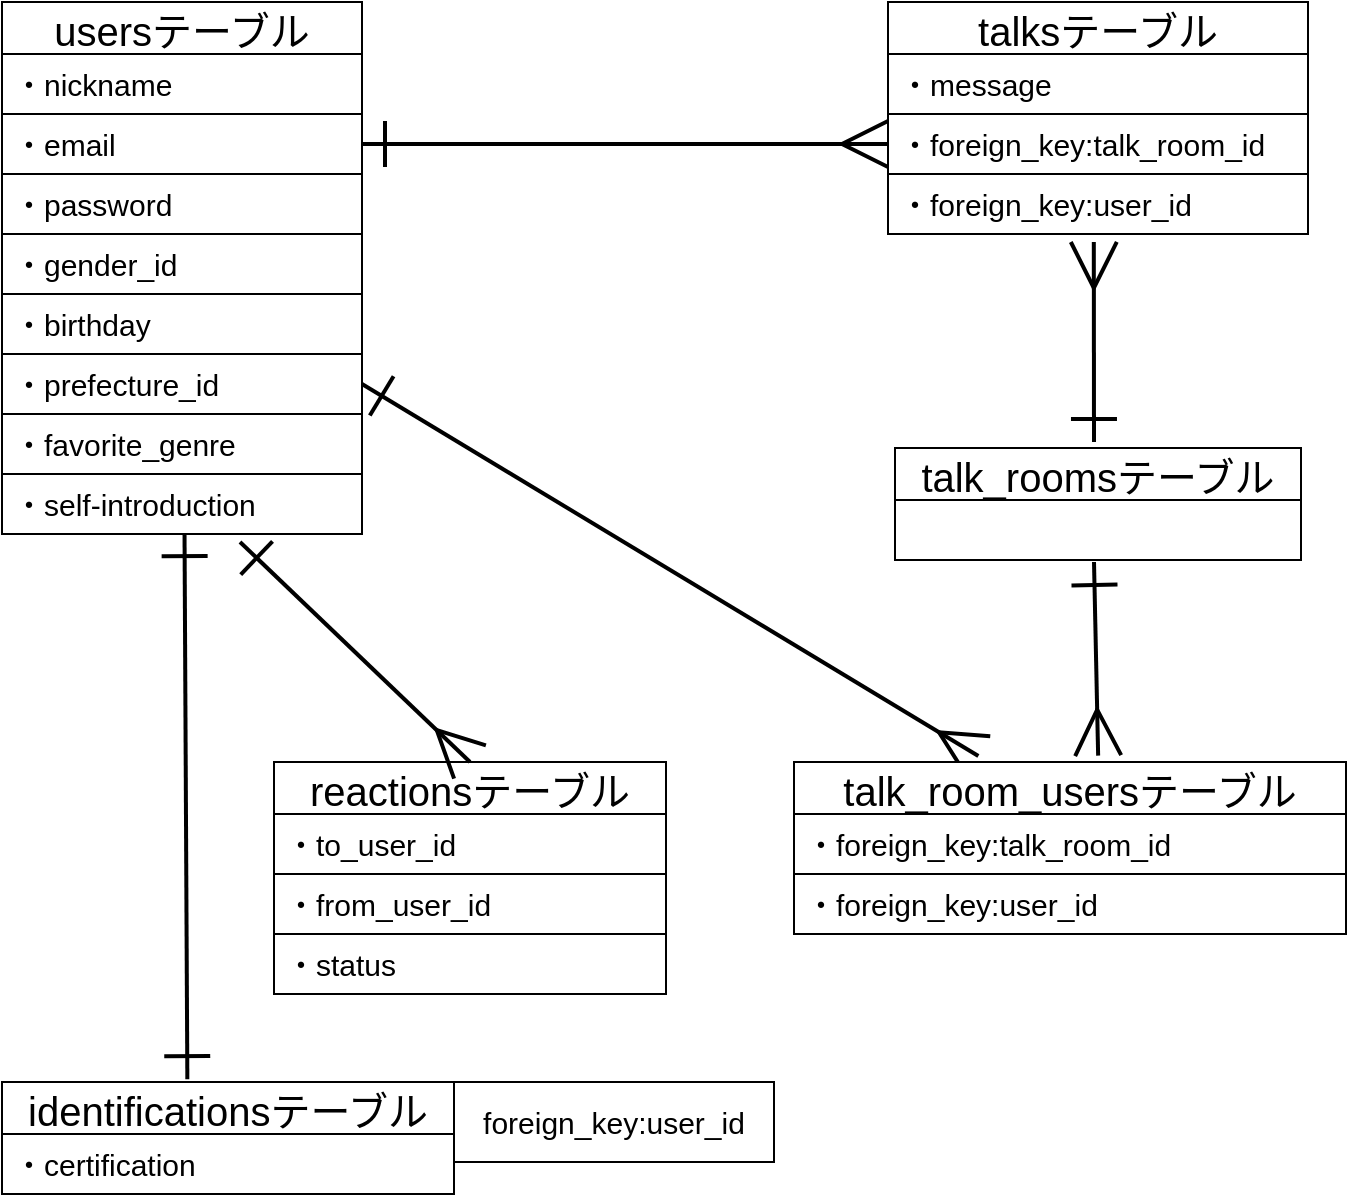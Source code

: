 <mxfile>
    <diagram id="h-Pm0C6oYF5b_Moe9M2z" name="ER図">
        <mxGraphModel dx="287" dy="528" grid="1" gridSize="10" guides="1" tooltips="1" connect="1" arrows="1" fold="1" page="1" pageScale="1" pageWidth="827" pageHeight="1169" math="0" shadow="0">
            <root>
                <mxCell id="0"/>
                <mxCell id="1" parent="0"/>
                <mxCell id="2" value="usersテーブル" style="swimlane;fontStyle=0;childLayout=stackLayout;horizontal=1;startSize=26;horizontalStack=0;resizeParent=1;resizeParentMax=0;resizeLast=0;collapsible=1;marginBottom=0;align=center;fontSize=20;" parent="1" vertex="1">
                    <mxGeometry x="78" y="30" width="180" height="206" as="geometry"/>
                </mxCell>
                <mxCell id="3" value="・nickname" style="text;strokeColor=default;fillColor=none;spacingLeft=4;spacingRight=4;overflow=hidden;rotatable=0;points=[[0,0.5],[1,0.5]];portConstraint=eastwest;fontSize=15;" parent="2" vertex="1">
                    <mxGeometry y="26" width="180" height="30" as="geometry"/>
                </mxCell>
                <mxCell id="4" value="・email" style="text;strokeColor=default;fillColor=none;spacingLeft=4;spacingRight=4;overflow=hidden;rotatable=0;points=[[0,0.5],[1,0.5]];portConstraint=eastwest;fontSize=15;" parent="2" vertex="1">
                    <mxGeometry y="56" width="180" height="30" as="geometry"/>
                </mxCell>
                <mxCell id="5" value="・password" style="text;strokeColor=default;fillColor=none;spacingLeft=4;spacingRight=4;overflow=hidden;rotatable=0;points=[[0,0.5],[1,0.5]];portConstraint=eastwest;fontSize=15;" parent="2" vertex="1">
                    <mxGeometry y="86" width="180" height="30" as="geometry"/>
                </mxCell>
                <mxCell id="6" value="・gender_id" style="text;strokeColor=default;fillColor=none;spacingLeft=4;spacingRight=4;overflow=hidden;rotatable=0;points=[[0,0.5],[1,0.5]];portConstraint=eastwest;fontSize=15;" parent="2" vertex="1">
                    <mxGeometry y="116" width="180" height="30" as="geometry"/>
                </mxCell>
                <mxCell id="7" value="・birthday" style="text;strokeColor=default;fillColor=none;spacingLeft=4;spacingRight=4;overflow=hidden;rotatable=0;points=[[0,0.5],[1,0.5]];portConstraint=eastwest;fontSize=15;" parent="2" vertex="1">
                    <mxGeometry y="146" width="180" height="30" as="geometry"/>
                </mxCell>
                <mxCell id="8" value="・prefecture_id" style="text;strokeColor=default;fillColor=none;spacingLeft=4;spacingRight=4;overflow=hidden;rotatable=0;points=[[0,0.5],[1,0.5]];portConstraint=eastwest;fontSize=15;" parent="2" vertex="1">
                    <mxGeometry y="176" width="180" height="30" as="geometry"/>
                </mxCell>
                <mxCell id="9" value="talksテーブル" style="swimlane;fontStyle=0;childLayout=stackLayout;horizontal=1;startSize=26;horizontalStack=0;resizeParent=1;resizeParentMax=0;resizeLast=0;collapsible=1;marginBottom=0;align=center;fontSize=20;" parent="1" vertex="1">
                    <mxGeometry x="521" y="30" width="210" height="116" as="geometry"/>
                </mxCell>
                <mxCell id="10" value="・message" style="text;strokeColor=default;fillColor=none;spacingLeft=4;spacingRight=4;overflow=hidden;rotatable=0;points=[[0,0.5],[1,0.5]];portConstraint=eastwest;fontSize=15;" parent="9" vertex="1">
                    <mxGeometry y="26" width="210" height="30" as="geometry"/>
                </mxCell>
                <mxCell id="11" value="・foreign_key:talk_room_id" style="text;strokeColor=default;fillColor=none;spacingLeft=4;spacingRight=4;overflow=hidden;rotatable=0;points=[[0,0.5],[1,0.5]];portConstraint=eastwest;fontSize=15;" parent="9" vertex="1">
                    <mxGeometry y="56" width="210" height="30" as="geometry"/>
                </mxCell>
                <mxCell id="12" value="・foreign_key:user_id" style="text;strokeColor=default;fillColor=none;spacingLeft=4;spacingRight=4;overflow=hidden;rotatable=0;points=[[0,0.5],[1,0.5]];portConstraint=eastwest;fontSize=15;" parent="9" vertex="1">
                    <mxGeometry y="86" width="210" height="30" as="geometry"/>
                </mxCell>
                <mxCell id="13" value="foreign_key:user_id" style="whiteSpace=wrap;html=1;align=center;labelBackgroundColor=none;fontFamily=Helvetica;fontSize=15;" parent="1" vertex="1">
                    <mxGeometry x="304" y="570" width="160" height="40" as="geometry"/>
                </mxCell>
                <mxCell id="14" value="identificationsテーブル" style="swimlane;fontStyle=0;childLayout=stackLayout;horizontal=1;startSize=26;horizontalStack=0;resizeParent=1;resizeParentMax=0;resizeLast=0;collapsible=1;marginBottom=0;align=center;fontSize=20;" parent="1" vertex="1">
                    <mxGeometry x="78" y="570" width="226" height="56" as="geometry"/>
                </mxCell>
                <mxCell id="15" value="・certification" style="text;strokeColor=default;fillColor=none;spacingLeft=4;spacingRight=4;overflow=hidden;rotatable=0;points=[[0,0.5],[1,0.5]];portConstraint=eastwest;fontSize=15;" parent="14" vertex="1">
                    <mxGeometry y="26" width="226" height="30" as="geometry"/>
                </mxCell>
                <mxCell id="16" style="edgeStyle=none;jumpStyle=none;jumpSize=20;html=1;strokeColor=default;strokeWidth=2;fontFamily=Helvetica;fontSize=15;startArrow=ERmany;startFill=0;endArrow=ERone;endFill=0;startSize=20;endSize=20;sourcePerimeterSpacing=20;targetPerimeterSpacing=20;exitX=0;exitY=0.5;exitDx=0;exitDy=0;entryX=1;entryY=0.5;entryDx=0;entryDy=0;" parent="1" target="4" edge="1">
                    <mxGeometry relative="1" as="geometry">
                        <mxPoint x="264" y="100" as="targetPoint"/>
                        <mxPoint x="521" y="101" as="sourcePoint"/>
                        <Array as="points"/>
                    </mxGeometry>
                </mxCell>
                <mxCell id="17" value="reactionsテーブル" style="swimlane;fontStyle=0;childLayout=stackLayout;horizontal=1;startSize=26;horizontalStack=0;resizeParent=1;resizeParentMax=0;resizeLast=0;collapsible=1;marginBottom=0;align=center;fontSize=20;" parent="1" vertex="1">
                    <mxGeometry x="214" y="410" width="196" height="116" as="geometry"/>
                </mxCell>
                <mxCell id="18" value="・to_user_id" style="text;strokeColor=default;fillColor=none;spacingLeft=4;spacingRight=4;overflow=hidden;rotatable=0;points=[[0,0.5],[1,0.5]];portConstraint=eastwest;fontSize=15;" parent="17" vertex="1">
                    <mxGeometry y="26" width="196" height="30" as="geometry"/>
                </mxCell>
                <mxCell id="19" value="・from_user_id" style="text;strokeColor=default;fillColor=none;spacingLeft=4;spacingRight=4;overflow=hidden;rotatable=0;points=[[0,0.5],[1,0.5]];portConstraint=eastwest;fontSize=15;" parent="17" vertex="1">
                    <mxGeometry y="56" width="196" height="30" as="geometry"/>
                </mxCell>
                <mxCell id="20" value="・status" style="text;strokeColor=default;fillColor=none;spacingLeft=4;spacingRight=4;overflow=hidden;rotatable=0;points=[[0,0.5],[1,0.5]];portConstraint=eastwest;fontSize=15;" parent="17" vertex="1">
                    <mxGeometry y="86" width="196" height="30" as="geometry"/>
                </mxCell>
                <mxCell id="22" value="・favorite_genre" style="text;strokeColor=default;fillColor=none;spacingLeft=4;spacingRight=4;overflow=hidden;rotatable=0;points=[[0,0.5],[1,0.5]];portConstraint=eastwest;fontSize=15;" parent="1" vertex="1">
                    <mxGeometry x="78" y="236" width="180" height="30" as="geometry"/>
                </mxCell>
                <mxCell id="23" value="・self-introduction" style="text;strokeColor=default;fillColor=none;spacingLeft=4;spacingRight=4;overflow=hidden;rotatable=0;points=[[0,0.5],[1,0.5]];portConstraint=eastwest;fontSize=15;" parent="1" vertex="1">
                    <mxGeometry x="78" y="266" width="180" height="30" as="geometry"/>
                </mxCell>
                <mxCell id="25" style="edgeStyle=none;jumpStyle=none;jumpSize=20;html=1;strokeColor=default;strokeWidth=2;fontFamily=Helvetica;fontSize=15;startArrow=ERone;startFill=0;endArrow=ERone;endFill=0;startSize=20;endSize=20;sourcePerimeterSpacing=20;targetPerimeterSpacing=20;exitX=0.472;exitY=-0.025;exitDx=0;exitDy=0;exitPerimeter=0;entryX=0.507;entryY=0.987;entryDx=0;entryDy=0;entryPerimeter=0;" parent="1" target="23" edge="1">
                    <mxGeometry relative="1" as="geometry">
                        <mxPoint x="169" y="310" as="targetPoint"/>
                        <mxPoint x="170.672" y="568.6" as="sourcePoint"/>
                        <Array as="points"/>
                    </mxGeometry>
                </mxCell>
                <mxCell id="26" value="talk_roomsテーブル" style="swimlane;fontStyle=0;childLayout=stackLayout;horizontal=1;startSize=26;horizontalStack=0;resizeParent=1;resizeParentMax=0;resizeLast=0;collapsible=1;marginBottom=0;align=center;fontSize=20;" parent="1" vertex="1">
                    <mxGeometry x="524.5" y="253" width="203" height="56" as="geometry"/>
                </mxCell>
                <mxCell id="27" value="" style="text;strokeColor=default;fillColor=none;spacingLeft=4;spacingRight=4;overflow=hidden;rotatable=0;points=[[0,0.5],[1,0.5]];portConstraint=eastwest;fontSize=15;" parent="26" vertex="1">
                    <mxGeometry y="26" width="203" height="30" as="geometry"/>
                </mxCell>
                <mxCell id="28" style="edgeStyle=none;jumpStyle=none;jumpSize=20;html=1;strokeColor=default;strokeWidth=2;fontFamily=Helvetica;fontSize=15;startArrow=ERmany;startFill=0;endArrow=ERone;endFill=0;startSize=20;endSize=20;sourcePerimeterSpacing=20;targetPerimeterSpacing=20;exitX=0.49;exitY=1.133;exitDx=0;exitDy=0;exitPerimeter=0;" parent="1" source="12" edge="1">
                    <mxGeometry relative="1" as="geometry">
                        <mxPoint x="624" y="250" as="targetPoint"/>
                        <mxPoint x="604" y="190" as="sourcePoint"/>
                        <Array as="points"/>
                    </mxGeometry>
                </mxCell>
                <mxCell id="29" style="edgeStyle=none;jumpStyle=none;jumpSize=20;html=1;strokeColor=default;strokeWidth=2;fontFamily=Helvetica;fontSize=15;startArrow=ERmany;startFill=0;endArrow=ERone;endFill=0;startSize=20;endSize=20;sourcePerimeterSpacing=20;targetPerimeterSpacing=20;exitX=0.5;exitY=0;exitDx=0;exitDy=0;" parent="1" source="17" edge="1">
                    <mxGeometry relative="1" as="geometry">
                        <mxPoint x="197" y="300" as="targetPoint"/>
                        <mxPoint x="180.672" y="578.6" as="sourcePoint"/>
                        <Array as="points"/>
                    </mxGeometry>
                </mxCell>
                <mxCell id="30" style="edgeStyle=none;jumpStyle=none;jumpSize=20;html=1;strokeColor=default;strokeWidth=2;fontFamily=Helvetica;fontSize=15;startArrow=ERmany;startFill=0;endArrow=ERone;endFill=0;startSize=20;endSize=20;targetPerimeterSpacing=20;entryX=1;entryY=0.5;entryDx=0;entryDy=0;exitX=0.334;exitY=-0.035;exitDx=0;exitDy=0;exitPerimeter=0;" parent="1" source="31" target="8" edge="1">
                    <mxGeometry relative="1" as="geometry">
                        <mxPoint x="207.16" y="335.61" as="targetPoint"/>
                        <mxPoint x="554" y="380" as="sourcePoint"/>
                        <Array as="points"/>
                    </mxGeometry>
                </mxCell>
                <mxCell id="31" value="talk_room_usersテーブル" style="swimlane;fontStyle=0;childLayout=stackLayout;horizontal=1;startSize=26;horizontalStack=0;resizeParent=1;resizeParentMax=0;resizeLast=0;collapsible=1;marginBottom=0;align=center;fontSize=20;" parent="1" vertex="1">
                    <mxGeometry x="474" y="410" width="276" height="86" as="geometry"/>
                </mxCell>
                <mxCell id="32" value="・foreign_key:talk_room_id" style="text;strokeColor=default;fillColor=none;spacingLeft=4;spacingRight=4;overflow=hidden;rotatable=0;points=[[0,0.5],[1,0.5]];portConstraint=eastwest;fontSize=15;" parent="31" vertex="1">
                    <mxGeometry y="26" width="276" height="30" as="geometry"/>
                </mxCell>
                <mxCell id="33" value="・foreign_key:user_id" style="text;strokeColor=default;fillColor=none;spacingLeft=4;spacingRight=4;overflow=hidden;rotatable=0;points=[[0,0.5],[1,0.5]];portConstraint=eastwest;fontSize=15;" parent="31" vertex="1">
                    <mxGeometry y="56" width="276" height="30" as="geometry"/>
                </mxCell>
                <mxCell id="34" style="edgeStyle=none;jumpStyle=none;jumpSize=20;html=1;strokeColor=default;strokeWidth=2;fontFamily=Helvetica;fontSize=15;startArrow=ERmany;startFill=0;endArrow=ERone;endFill=0;startSize=20;endSize=20;sourcePerimeterSpacing=20;targetPerimeterSpacing=20;exitX=0.551;exitY=-0.037;exitDx=0;exitDy=0;exitPerimeter=0;" parent="1" source="31" edge="1">
                    <mxGeometry relative="1" as="geometry">
                        <mxPoint x="624" y="310" as="targetPoint"/>
                        <mxPoint x="624" y="400" as="sourcePoint"/>
                        <Array as="points"/>
                    </mxGeometry>
                </mxCell>
            </root>
        </mxGraphModel>
    </diagram>
    <diagram id="ZfyeCdpB_wOmL_YsOo9z" name="画面遷移図">
        <mxGraphModel dx="1072" dy="646" grid="1" gridSize="10" guides="1" tooltips="1" connect="1" arrows="1" fold="1" page="1" pageScale="1" pageWidth="827" pageHeight="1169" math="0" shadow="0">
            <root>
                <mxCell id="0"/>
                <mxCell id="1" parent="0"/>
                <mxCell id="LTPtVbwOwG13ShFEIMts-1" value="画面遷移図" style="rounded=0;whiteSpace=wrap;html=1;" vertex="1" parent="1">
                    <mxGeometry x="40" y="20" width="120" height="30" as="geometry"/>
                </mxCell>
                <mxCell id="LTPtVbwOwG13ShFEIMts-2" style="edgeStyle=none;html=1;exitX=0;exitY=0.5;exitDx=0;exitDy=0;endArrow=none;endFill=0;" edge="1" parent="1" source="LTPtVbwOwG13ShFEIMts-3">
                    <mxGeometry relative="1" as="geometry">
                        <mxPoint x="200" y="390" as="targetPoint"/>
                        <Array as="points">
                            <mxPoint x="210" y="390"/>
                        </Array>
                    </mxGeometry>
                </mxCell>
                <mxCell id="LTPtVbwOwG13ShFEIMts-3" value="ユーザー検索ページ" style="rounded=0;whiteSpace=wrap;html=1;" vertex="1" parent="1">
                    <mxGeometry x="231" y="360" width="120" height="60" as="geometry"/>
                </mxCell>
                <mxCell id="LTPtVbwOwG13ShFEIMts-4" value="" style="edgeStyle=none;html=1;endArrow=none;endFill=0;" edge="1" parent="1">
                    <mxGeometry relative="1" as="geometry">
                        <mxPoint x="349" y="300" as="sourcePoint"/>
                        <mxPoint x="350" y="300.169" as="targetPoint"/>
                    </mxGeometry>
                </mxCell>
                <mxCell id="LTPtVbwOwG13ShFEIMts-5" style="edgeStyle=none;html=1;exitX=0;exitY=0.5;exitDx=0;exitDy=0;endArrow=none;endFill=0;" edge="1" parent="1" source="LTPtVbwOwG13ShFEIMts-6">
                    <mxGeometry relative="1" as="geometry">
                        <mxPoint x="199" y="200" as="targetPoint"/>
                    </mxGeometry>
                </mxCell>
                <mxCell id="LTPtVbwOwG13ShFEIMts-6" value="ログインページ" style="rounded=0;whiteSpace=wrap;html=1;" vertex="1" parent="1">
                    <mxGeometry x="229" y="170" width="120" height="60" as="geometry"/>
                </mxCell>
                <mxCell id="LTPtVbwOwG13ShFEIMts-7" value="新規登録ページ" style="rounded=0;whiteSpace=wrap;html=1;" vertex="1" parent="1">
                    <mxGeometry x="230" y="80" width="120" height="60" as="geometry"/>
                </mxCell>
                <mxCell id="LTPtVbwOwG13ShFEIMts-8" style="edgeStyle=none;html=1;exitX=1;exitY=0.5;exitDx=0;exitDy=0;entryX=0;entryY=0.5;entryDx=0;entryDy=0;endArrow=none;endFill=0;" edge="1" parent="1" source="LTPtVbwOwG13ShFEIMts-9" target="LTPtVbwOwG13ShFEIMts-7">
                    <mxGeometry relative="1" as="geometry">
                        <Array as="points">
                            <mxPoint x="200" y="110"/>
                        </Array>
                    </mxGeometry>
                </mxCell>
                <mxCell id="LTPtVbwOwG13ShFEIMts-9" value="マイトップページ" style="rounded=0;whiteSpace=wrap;html=1;" vertex="1" parent="1">
                    <mxGeometry x="40" y="80" width="120" height="60" as="geometry"/>
                </mxCell>
                <mxCell id="LTPtVbwOwG13ShFEIMts-10" value="" style="endArrow=none;html=1;" edge="1" parent="1">
                    <mxGeometry width="50" height="50" relative="1" as="geometry">
                        <mxPoint x="199" y="570" as="sourcePoint"/>
                        <mxPoint x="199" y="110" as="targetPoint"/>
                        <Array as="points">
                            <mxPoint x="199" y="200"/>
                        </Array>
                    </mxGeometry>
                </mxCell>
                <mxCell id="LTPtVbwOwG13ShFEIMts-11" value="検索結果一覧ページ" style="rounded=0;whiteSpace=wrap;html=1;" vertex="1" parent="1">
                    <mxGeometry x="400" y="360" width="120" height="60" as="geometry"/>
                </mxCell>
                <mxCell id="LTPtVbwOwG13ShFEIMts-12" value="ユーザー詳細ページ" style="rounded=0;whiteSpace=wrap;html=1;" vertex="1" parent="1">
                    <mxGeometry x="560" y="360" width="120" height="60" as="geometry"/>
                </mxCell>
                <mxCell id="LTPtVbwOwG13ShFEIMts-13" value="友達一覧ページ" style="rounded=0;whiteSpace=wrap;html=1;" vertex="1" parent="1">
                    <mxGeometry x="232" y="450" width="119" height="60" as="geometry"/>
                </mxCell>
                <mxCell id="LTPtVbwOwG13ShFEIMts-14" style="edgeStyle=none;html=1;exitX=1;exitY=0.5;exitDx=0;exitDy=0;entryX=0;entryY=0.5;entryDx=0;entryDy=0;endArrow=none;endFill=0;" edge="1" parent="1" source="LTPtVbwOwG13ShFEIMts-15" target="LTPtVbwOwG13ShFEIMts-16">
                    <mxGeometry relative="1" as="geometry"/>
                </mxCell>
                <mxCell id="LTPtVbwOwG13ShFEIMts-15" value="友達会話(トーク)ページ" style="rounded=0;whiteSpace=wrap;html=1;" vertex="1" parent="1">
                    <mxGeometry x="230" y="260" width="140" height="60" as="geometry"/>
                </mxCell>
                <mxCell id="LTPtVbwOwG13ShFEIMts-16" value="個別会話ページ" style="rounded=0;whiteSpace=wrap;html=1;" vertex="1" parent="1">
                    <mxGeometry x="420" y="260" width="120" height="60" as="geometry"/>
                </mxCell>
                <mxCell id="LTPtVbwOwG13ShFEIMts-17" value="プロフィール&lt;br&gt;編集ページ" style="rounded=0;whiteSpace=wrap;html=1;" vertex="1" parent="1">
                    <mxGeometry x="232" y="540" width="120" height="60" as="geometry"/>
                </mxCell>
                <mxCell id="LTPtVbwOwG13ShFEIMts-18" style="edgeStyle=none;html=1;entryX=0;entryY=0.5;entryDx=0;entryDy=0;endArrow=none;endFill=0;exitX=1;exitY=0.5;exitDx=0;exitDy=0;" edge="1" parent="1" source="LTPtVbwOwG13ShFEIMts-3" target="LTPtVbwOwG13ShFEIMts-11">
                    <mxGeometry relative="1" as="geometry">
                        <mxPoint x="390" y="340" as="sourcePoint"/>
                        <mxPoint x="430" y="300" as="targetPoint"/>
                        <Array as="points"/>
                    </mxGeometry>
                </mxCell>
                <mxCell id="LTPtVbwOwG13ShFEIMts-19" style="edgeStyle=none;html=1;entryX=0;entryY=0.5;entryDx=0;entryDy=0;endArrow=none;endFill=0;" edge="1" parent="1" target="LTPtVbwOwG13ShFEIMts-12">
                    <mxGeometry relative="1" as="geometry">
                        <mxPoint x="520" y="390" as="sourcePoint"/>
                        <mxPoint x="410" y="400" as="targetPoint"/>
                        <Array as="points"/>
                    </mxGeometry>
                </mxCell>
                <mxCell id="LTPtVbwOwG13ShFEIMts-20" style="edgeStyle=none;html=1;exitX=0;exitY=0.5;exitDx=0;exitDy=0;endArrow=none;endFill=0;" edge="1" parent="1" source="LTPtVbwOwG13ShFEIMts-13">
                    <mxGeometry relative="1" as="geometry">
                        <mxPoint x="200" y="480" as="targetPoint"/>
                        <mxPoint x="241" y="400" as="sourcePoint"/>
                    </mxGeometry>
                </mxCell>
                <mxCell id="LTPtVbwOwG13ShFEIMts-21" style="edgeStyle=none;html=1;exitX=0;exitY=0.5;exitDx=0;exitDy=0;endArrow=none;endFill=0;" edge="1" parent="1" source="LTPtVbwOwG13ShFEIMts-17">
                    <mxGeometry relative="1" as="geometry">
                        <mxPoint x="200" y="570" as="targetPoint"/>
                        <mxPoint x="242" y="490" as="sourcePoint"/>
                    </mxGeometry>
                </mxCell>
                <mxCell id="LTPtVbwOwG13ShFEIMts-22" style="edgeStyle=none;html=1;exitX=0;exitY=0.5;exitDx=0;exitDy=0;endArrow=none;endFill=0;" edge="1" parent="1" source="LTPtVbwOwG13ShFEIMts-15">
                    <mxGeometry relative="1" as="geometry">
                        <mxPoint x="200" y="290" as="targetPoint"/>
                        <mxPoint x="241" y="400" as="sourcePoint"/>
                        <Array as="points"/>
                    </mxGeometry>
                </mxCell>
            </root>
        </mxGraphModel>
    </diagram>
</mxfile>